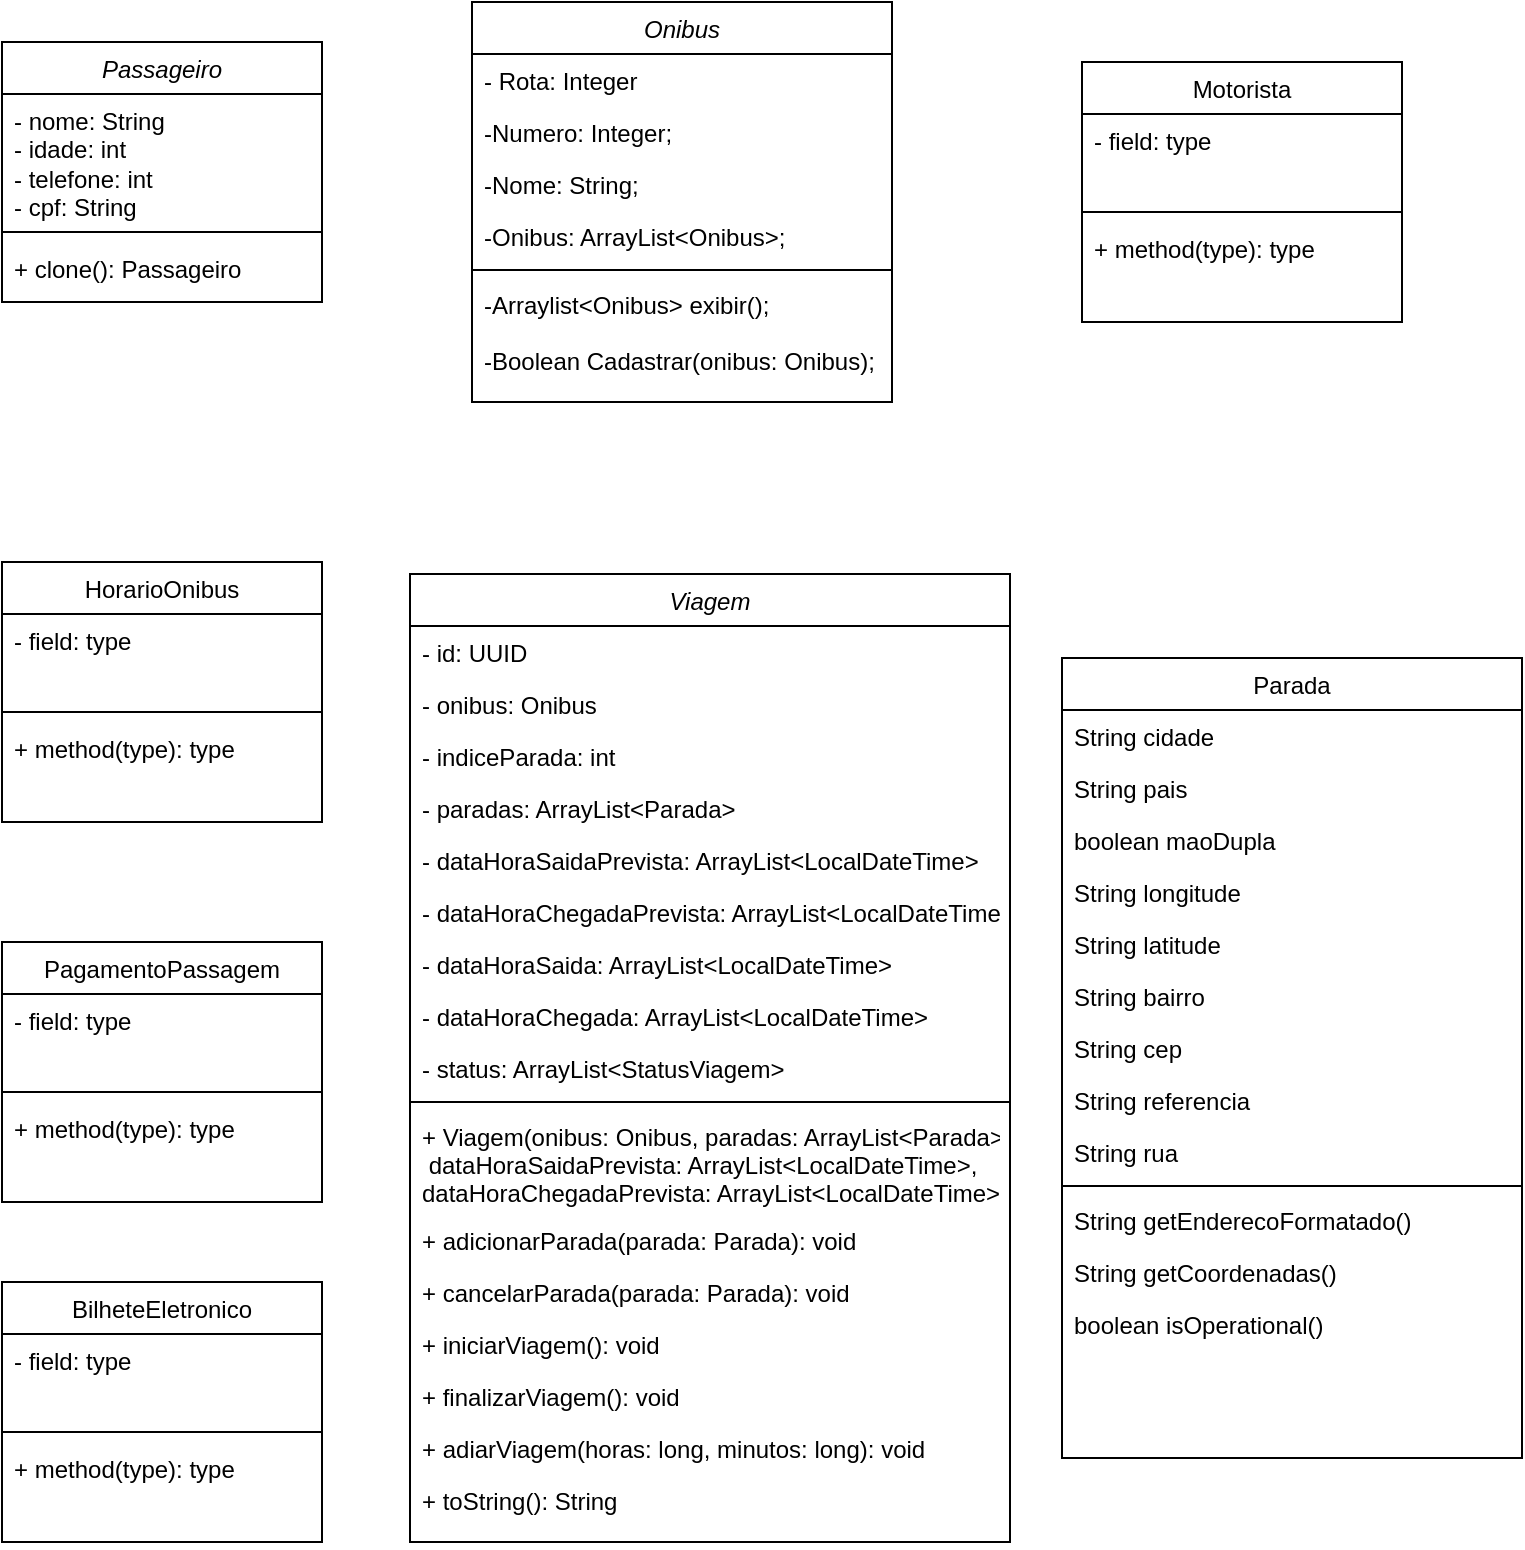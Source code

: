 <mxfile version="24.7.12">
  <diagram id="C5RBs43oDa-KdzZeNtuy" name="Page-1">
    <mxGraphModel dx="1393" dy="763" grid="1" gridSize="10" guides="1" tooltips="1" connect="1" arrows="1" fold="1" page="1" pageScale="1" pageWidth="827" pageHeight="1169" math="0" shadow="0">
      <root>
        <mxCell id="WIyWlLk6GJQsqaUBKTNV-0" />
        <mxCell id="WIyWlLk6GJQsqaUBKTNV-1" parent="WIyWlLk6GJQsqaUBKTNV-0" />
        <mxCell id="zkfFHV4jXpPFQw0GAbJ--0" value="Onibus" style="swimlane;fontStyle=2;align=center;verticalAlign=top;childLayout=stackLayout;horizontal=1;startSize=26;horizontalStack=0;resizeParent=1;resizeLast=0;collapsible=1;marginBottom=0;rounded=0;shadow=0;strokeWidth=1;" parent="WIyWlLk6GJQsqaUBKTNV-1" vertex="1">
          <mxGeometry x="295" y="30" width="210" height="200" as="geometry">
            <mxRectangle x="230" y="140" width="160" height="26" as="alternateBounds" />
          </mxGeometry>
        </mxCell>
        <mxCell id="zkfFHV4jXpPFQw0GAbJ--1" value="- Rota: Integer" style="text;align=left;verticalAlign=top;spacingLeft=4;spacingRight=4;overflow=hidden;rotatable=0;points=[[0,0.5],[1,0.5]];portConstraint=eastwest;" parent="zkfFHV4jXpPFQw0GAbJ--0" vertex="1">
          <mxGeometry y="26" width="210" height="26" as="geometry" />
        </mxCell>
        <mxCell id="zkfFHV4jXpPFQw0GAbJ--2" value="-Numero: Integer;" style="text;align=left;verticalAlign=top;spacingLeft=4;spacingRight=4;overflow=hidden;rotatable=0;points=[[0,0.5],[1,0.5]];portConstraint=eastwest;rounded=0;shadow=0;html=0;" parent="zkfFHV4jXpPFQw0GAbJ--0" vertex="1">
          <mxGeometry y="52" width="210" height="26" as="geometry" />
        </mxCell>
        <mxCell id="zkfFHV4jXpPFQw0GAbJ--3" value="-Nome: String;" style="text;align=left;verticalAlign=top;spacingLeft=4;spacingRight=4;overflow=hidden;rotatable=0;points=[[0,0.5],[1,0.5]];portConstraint=eastwest;rounded=0;shadow=0;html=0;" parent="zkfFHV4jXpPFQw0GAbJ--0" vertex="1">
          <mxGeometry y="78" width="210" height="26" as="geometry" />
        </mxCell>
        <mxCell id="zkfFHV4jXpPFQw0GAbJ--5" value="-Onibus: ArrayList&lt;Onibus&gt;;" style="text;align=left;verticalAlign=top;spacingLeft=4;spacingRight=4;overflow=hidden;rotatable=0;points=[[0,0.5],[1,0.5]];portConstraint=eastwest;" parent="zkfFHV4jXpPFQw0GAbJ--0" vertex="1">
          <mxGeometry y="104" width="210" height="26" as="geometry" />
        </mxCell>
        <mxCell id="zkfFHV4jXpPFQw0GAbJ--4" value="" style="line;html=1;strokeWidth=1;align=left;verticalAlign=middle;spacingTop=-1;spacingLeft=3;spacingRight=3;rotatable=0;labelPosition=right;points=[];portConstraint=eastwest;" parent="zkfFHV4jXpPFQw0GAbJ--0" vertex="1">
          <mxGeometry y="130" width="210" height="8" as="geometry" />
        </mxCell>
        <mxCell id="vBglLnXJt9Y7ukkKRCDz-0" value="-Arraylist&lt;Onibus&gt; exibir();&#xa;&#xa;-Boolean Cadastrar(onibus: Onibus);&#xa;&#xa;&#xa;" style="text;align=left;verticalAlign=top;spacingLeft=4;spacingRight=4;overflow=hidden;rotatable=0;points=[[0,0.5],[1,0.5]];portConstraint=eastwest;rounded=0;shadow=0;html=0;" parent="zkfFHV4jXpPFQw0GAbJ--0" vertex="1">
          <mxGeometry y="138" width="210" height="62" as="geometry" />
        </mxCell>
        <mxCell id="NZDkrDHOE1kzyvsFN_DA-13" value="&lt;span style=&quot;font-weight: normal;&quot;&gt;&lt;i&gt;Passageiro&lt;/i&gt;&lt;/span&gt;" style="swimlane;fontStyle=1;align=center;verticalAlign=top;childLayout=stackLayout;horizontal=1;startSize=26;horizontalStack=0;resizeParent=1;resizeParentMax=0;resizeLast=0;collapsible=1;marginBottom=0;whiteSpace=wrap;html=1;" parent="WIyWlLk6GJQsqaUBKTNV-1" vertex="1">
          <mxGeometry x="60" y="50" width="160" height="130" as="geometry" />
        </mxCell>
        <mxCell id="NZDkrDHOE1kzyvsFN_DA-14" value="- nome: String&lt;div&gt;- idade: int&lt;/div&gt;&lt;div&gt;- telefone: int&lt;/div&gt;&lt;div&gt;- cpf: String&lt;span style=&quot;background-color: initial;&quot;&gt;&amp;nbsp;&lt;/span&gt;&lt;/div&gt;" style="text;strokeColor=none;fillColor=none;align=left;verticalAlign=top;spacingLeft=4;spacingRight=4;overflow=hidden;rotatable=0;points=[[0,0.5],[1,0.5]];portConstraint=eastwest;whiteSpace=wrap;html=1;" parent="NZDkrDHOE1kzyvsFN_DA-13" vertex="1">
          <mxGeometry y="26" width="160" height="64" as="geometry" />
        </mxCell>
        <mxCell id="NZDkrDHOE1kzyvsFN_DA-15" value="" style="line;strokeWidth=1;fillColor=none;align=left;verticalAlign=middle;spacingTop=-1;spacingLeft=3;spacingRight=3;rotatable=0;labelPosition=right;points=[];portConstraint=eastwest;strokeColor=inherit;" parent="NZDkrDHOE1kzyvsFN_DA-13" vertex="1">
          <mxGeometry y="90" width="160" height="10" as="geometry" />
        </mxCell>
        <mxCell id="NZDkrDHOE1kzyvsFN_DA-16" value="+ clone(): Passageiro" style="text;strokeColor=none;fillColor=none;align=left;verticalAlign=top;spacingLeft=4;spacingRight=4;overflow=hidden;rotatable=0;points=[[0,0.5],[1,0.5]];portConstraint=eastwest;whiteSpace=wrap;html=1;" parent="NZDkrDHOE1kzyvsFN_DA-13" vertex="1">
          <mxGeometry y="100" width="160" height="30" as="geometry" />
        </mxCell>
        <mxCell id="NZDkrDHOE1kzyvsFN_DA-22" value="&lt;span style=&quot;font-weight: normal;&quot;&gt;Motorista&lt;/span&gt;" style="swimlane;fontStyle=1;align=center;verticalAlign=top;childLayout=stackLayout;horizontal=1;startSize=26;horizontalStack=0;resizeParent=1;resizeParentMax=0;resizeLast=0;collapsible=1;marginBottom=0;whiteSpace=wrap;html=1;" parent="WIyWlLk6GJQsqaUBKTNV-1" vertex="1">
          <mxGeometry x="600" y="60" width="160" height="130" as="geometry" />
        </mxCell>
        <mxCell id="NZDkrDHOE1kzyvsFN_DA-23" value="- field: type" style="text;strokeColor=none;fillColor=none;align=left;verticalAlign=top;spacingLeft=4;spacingRight=4;overflow=hidden;rotatable=0;points=[[0,0.5],[1,0.5]];portConstraint=eastwest;whiteSpace=wrap;html=1;" parent="NZDkrDHOE1kzyvsFN_DA-22" vertex="1">
          <mxGeometry y="26" width="160" height="44" as="geometry" />
        </mxCell>
        <mxCell id="NZDkrDHOE1kzyvsFN_DA-24" value="" style="line;strokeWidth=1;fillColor=none;align=left;verticalAlign=middle;spacingTop=-1;spacingLeft=3;spacingRight=3;rotatable=0;labelPosition=right;points=[];portConstraint=eastwest;strokeColor=inherit;" parent="NZDkrDHOE1kzyvsFN_DA-22" vertex="1">
          <mxGeometry y="70" width="160" height="10" as="geometry" />
        </mxCell>
        <mxCell id="NZDkrDHOE1kzyvsFN_DA-25" value="+ method(type): type" style="text;strokeColor=none;fillColor=none;align=left;verticalAlign=top;spacingLeft=4;spacingRight=4;overflow=hidden;rotatable=0;points=[[0,0.5],[1,0.5]];portConstraint=eastwest;whiteSpace=wrap;html=1;" parent="NZDkrDHOE1kzyvsFN_DA-22" vertex="1">
          <mxGeometry y="80" width="160" height="50" as="geometry" />
        </mxCell>
        <mxCell id="NZDkrDHOE1kzyvsFN_DA-39" value="&lt;span style=&quot;font-weight: normal;&quot;&gt;PagamentoPassagem&lt;/span&gt;" style="swimlane;fontStyle=1;align=center;verticalAlign=top;childLayout=stackLayout;horizontal=1;startSize=26;horizontalStack=0;resizeParent=1;resizeParentMax=0;resizeLast=0;collapsible=1;marginBottom=0;whiteSpace=wrap;html=1;" parent="WIyWlLk6GJQsqaUBKTNV-1" vertex="1">
          <mxGeometry x="60" y="500" width="160" height="130" as="geometry" />
        </mxCell>
        <mxCell id="NZDkrDHOE1kzyvsFN_DA-40" value="- field: type" style="text;strokeColor=none;fillColor=none;align=left;verticalAlign=top;spacingLeft=4;spacingRight=4;overflow=hidden;rotatable=0;points=[[0,0.5],[1,0.5]];portConstraint=eastwest;whiteSpace=wrap;html=1;" parent="NZDkrDHOE1kzyvsFN_DA-39" vertex="1">
          <mxGeometry y="26" width="160" height="44" as="geometry" />
        </mxCell>
        <mxCell id="NZDkrDHOE1kzyvsFN_DA-41" value="" style="line;strokeWidth=1;fillColor=none;align=left;verticalAlign=middle;spacingTop=-1;spacingLeft=3;spacingRight=3;rotatable=0;labelPosition=right;points=[];portConstraint=eastwest;strokeColor=inherit;" parent="NZDkrDHOE1kzyvsFN_DA-39" vertex="1">
          <mxGeometry y="70" width="160" height="10" as="geometry" />
        </mxCell>
        <mxCell id="NZDkrDHOE1kzyvsFN_DA-42" value="+ method(type): type" style="text;strokeColor=none;fillColor=none;align=left;verticalAlign=top;spacingLeft=4;spacingRight=4;overflow=hidden;rotatable=0;points=[[0,0.5],[1,0.5]];portConstraint=eastwest;whiteSpace=wrap;html=1;" parent="NZDkrDHOE1kzyvsFN_DA-39" vertex="1">
          <mxGeometry y="80" width="160" height="50" as="geometry" />
        </mxCell>
        <mxCell id="NZDkrDHOE1kzyvsFN_DA-43" value="&lt;span style=&quot;font-weight: 400;&quot;&gt;HorarioOnibus&lt;/span&gt;" style="swimlane;fontStyle=1;align=center;verticalAlign=top;childLayout=stackLayout;horizontal=1;startSize=26;horizontalStack=0;resizeParent=1;resizeParentMax=0;resizeLast=0;collapsible=1;marginBottom=0;whiteSpace=wrap;html=1;" parent="WIyWlLk6GJQsqaUBKTNV-1" vertex="1">
          <mxGeometry x="60" y="310" width="160" height="130" as="geometry" />
        </mxCell>
        <mxCell id="NZDkrDHOE1kzyvsFN_DA-44" value="- field: type" style="text;strokeColor=none;fillColor=none;align=left;verticalAlign=top;spacingLeft=4;spacingRight=4;overflow=hidden;rotatable=0;points=[[0,0.5],[1,0.5]];portConstraint=eastwest;whiteSpace=wrap;html=1;" parent="NZDkrDHOE1kzyvsFN_DA-43" vertex="1">
          <mxGeometry y="26" width="160" height="44" as="geometry" />
        </mxCell>
        <mxCell id="NZDkrDHOE1kzyvsFN_DA-45" value="" style="line;strokeWidth=1;fillColor=none;align=left;verticalAlign=middle;spacingTop=-1;spacingLeft=3;spacingRight=3;rotatable=0;labelPosition=right;points=[];portConstraint=eastwest;strokeColor=inherit;" parent="NZDkrDHOE1kzyvsFN_DA-43" vertex="1">
          <mxGeometry y="70" width="160" height="10" as="geometry" />
        </mxCell>
        <mxCell id="NZDkrDHOE1kzyvsFN_DA-46" value="+ method(type): type" style="text;strokeColor=none;fillColor=none;align=left;verticalAlign=top;spacingLeft=4;spacingRight=4;overflow=hidden;rotatable=0;points=[[0,0.5],[1,0.5]];portConstraint=eastwest;whiteSpace=wrap;html=1;" parent="NZDkrDHOE1kzyvsFN_DA-43" vertex="1">
          <mxGeometry y="80" width="160" height="50" as="geometry" />
        </mxCell>
        <mxCell id="NZDkrDHOE1kzyvsFN_DA-47" value="&lt;span style=&quot;font-weight: normal;&quot;&gt;BilheteEletronico&lt;/span&gt;" style="swimlane;fontStyle=1;align=center;verticalAlign=top;childLayout=stackLayout;horizontal=1;startSize=26;horizontalStack=0;resizeParent=1;resizeParentMax=0;resizeLast=0;collapsible=1;marginBottom=0;whiteSpace=wrap;html=1;" parent="WIyWlLk6GJQsqaUBKTNV-1" vertex="1">
          <mxGeometry x="60" y="670" width="160" height="130" as="geometry" />
        </mxCell>
        <mxCell id="NZDkrDHOE1kzyvsFN_DA-48" value="- field: type" style="text;strokeColor=none;fillColor=none;align=left;verticalAlign=top;spacingLeft=4;spacingRight=4;overflow=hidden;rotatable=0;points=[[0,0.5],[1,0.5]];portConstraint=eastwest;whiteSpace=wrap;html=1;" parent="NZDkrDHOE1kzyvsFN_DA-47" vertex="1">
          <mxGeometry y="26" width="160" height="44" as="geometry" />
        </mxCell>
        <mxCell id="NZDkrDHOE1kzyvsFN_DA-49" value="" style="line;strokeWidth=1;fillColor=none;align=left;verticalAlign=middle;spacingTop=-1;spacingLeft=3;spacingRight=3;rotatable=0;labelPosition=right;points=[];portConstraint=eastwest;strokeColor=inherit;" parent="NZDkrDHOE1kzyvsFN_DA-47" vertex="1">
          <mxGeometry y="70" width="160" height="10" as="geometry" />
        </mxCell>
        <mxCell id="NZDkrDHOE1kzyvsFN_DA-50" value="+ method(type): type" style="text;strokeColor=none;fillColor=none;align=left;verticalAlign=top;spacingLeft=4;spacingRight=4;overflow=hidden;rotatable=0;points=[[0,0.5],[1,0.5]];portConstraint=eastwest;whiteSpace=wrap;html=1;" parent="NZDkrDHOE1kzyvsFN_DA-47" vertex="1">
          <mxGeometry y="80" width="160" height="50" as="geometry" />
        </mxCell>
        <mxCell id="l52_QfYdQ2SkNxWXv7cZ-0" value="Viagem" style="swimlane;fontStyle=2;align=center;verticalAlign=top;childLayout=stackLayout;horizontal=1;startSize=26;horizontalStack=0;resizeParent=1;resizeLast=0;collapsible=1;marginBottom=0;rounded=0;shadow=0;strokeWidth=1;" parent="WIyWlLk6GJQsqaUBKTNV-1" vertex="1">
          <mxGeometry x="264" y="316" width="300" height="484" as="geometry">
            <mxRectangle x="230" y="140" width="160" height="26" as="alternateBounds" />
          </mxGeometry>
        </mxCell>
        <mxCell id="l52_QfYdQ2SkNxWXv7cZ-1" value="- id: UUID" style="text;align=left;verticalAlign=top;spacingLeft=4;spacingRight=4;overflow=hidden;rotatable=0;points=[[0,0.5],[1,0.5]];portConstraint=eastwest;" parent="l52_QfYdQ2SkNxWXv7cZ-0" vertex="1">
          <mxGeometry y="26" width="300" height="26" as="geometry" />
        </mxCell>
        <mxCell id="l52_QfYdQ2SkNxWXv7cZ-9" value="- onibus: Onibus" style="text;align=left;verticalAlign=top;spacingLeft=4;spacingRight=4;overflow=hidden;rotatable=0;points=[[0,0.5],[1,0.5]];portConstraint=eastwest;" parent="l52_QfYdQ2SkNxWXv7cZ-0" vertex="1">
          <mxGeometry y="52" width="300" height="26" as="geometry" />
        </mxCell>
        <mxCell id="l52_QfYdQ2SkNxWXv7cZ-10" value="- indiceParada: int" style="text;align=left;verticalAlign=top;spacingLeft=4;spacingRight=4;overflow=hidden;rotatable=0;points=[[0,0.5],[1,0.5]];portConstraint=eastwest;" parent="l52_QfYdQ2SkNxWXv7cZ-0" vertex="1">
          <mxGeometry y="78" width="300" height="26" as="geometry" />
        </mxCell>
        <mxCell id="l52_QfYdQ2SkNxWXv7cZ-12" value="- paradas: ArrayList&lt;Parada&gt;" style="text;align=left;verticalAlign=top;spacingLeft=4;spacingRight=4;overflow=hidden;rotatable=0;points=[[0,0.5],[1,0.5]];portConstraint=eastwest;" parent="l52_QfYdQ2SkNxWXv7cZ-0" vertex="1">
          <mxGeometry y="104" width="300" height="26" as="geometry" />
        </mxCell>
        <mxCell id="l52_QfYdQ2SkNxWXv7cZ-4" value="- dataHoraSaidaPrevista: ArrayList&lt;LocalDateTime&gt;" style="text;align=left;verticalAlign=top;spacingLeft=4;spacingRight=4;overflow=hidden;rotatable=0;points=[[0,0.5],[1,0.5]];portConstraint=eastwest;" parent="l52_QfYdQ2SkNxWXv7cZ-0" vertex="1">
          <mxGeometry y="130" width="300" height="26" as="geometry" />
        </mxCell>
        <mxCell id="l52_QfYdQ2SkNxWXv7cZ-13" value="- dataHoraChegadaPrevista: ArrayList&lt;LocalDateTime&gt;" style="text;align=left;verticalAlign=top;spacingLeft=4;spacingRight=4;overflow=hidden;rotatable=0;points=[[0,0.5],[1,0.5]];portConstraint=eastwest;" parent="l52_QfYdQ2SkNxWXv7cZ-0" vertex="1">
          <mxGeometry y="156" width="300" height="26" as="geometry" />
        </mxCell>
        <mxCell id="l52_QfYdQ2SkNxWXv7cZ-14" value="- dataHoraSaida: ArrayList&lt;LocalDateTime&gt;" style="text;align=left;verticalAlign=top;spacingLeft=4;spacingRight=4;overflow=hidden;rotatable=0;points=[[0,0.5],[1,0.5]];portConstraint=eastwest;" parent="l52_QfYdQ2SkNxWXv7cZ-0" vertex="1">
          <mxGeometry y="182" width="300" height="26" as="geometry" />
        </mxCell>
        <mxCell id="l52_QfYdQ2SkNxWXv7cZ-15" value="- dataHoraChegada: ArrayList&lt;LocalDateTime&gt;" style="text;align=left;verticalAlign=top;spacingLeft=4;spacingRight=4;overflow=hidden;rotatable=0;points=[[0,0.5],[1,0.5]];portConstraint=eastwest;" parent="l52_QfYdQ2SkNxWXv7cZ-0" vertex="1">
          <mxGeometry y="208" width="300" height="26" as="geometry" />
        </mxCell>
        <mxCell id="l52_QfYdQ2SkNxWXv7cZ-16" value="- status: ArrayList&lt;StatusViagem&gt;" style="text;align=left;verticalAlign=top;spacingLeft=4;spacingRight=4;overflow=hidden;rotatable=0;points=[[0,0.5],[1,0.5]];portConstraint=eastwest;" parent="l52_QfYdQ2SkNxWXv7cZ-0" vertex="1">
          <mxGeometry y="234" width="300" height="26" as="geometry" />
        </mxCell>
        <mxCell id="l52_QfYdQ2SkNxWXv7cZ-5" value="" style="line;html=1;strokeWidth=1;align=left;verticalAlign=middle;spacingTop=-1;spacingLeft=3;spacingRight=3;rotatable=0;labelPosition=right;points=[];portConstraint=eastwest;" parent="l52_QfYdQ2SkNxWXv7cZ-0" vertex="1">
          <mxGeometry y="260" width="300" height="8" as="geometry" />
        </mxCell>
        <mxCell id="l52_QfYdQ2SkNxWXv7cZ-18" value="+ Viagem(onibus: Onibus, paradas: ArrayList&lt;Parada&gt;,&#xa; dataHoraSaidaPrevista: ArrayList&lt;LocalDateTime&gt;,&#xa;dataHoraChegadaPrevista: ArrayList&lt;LocalDateTime&gt;)" style="text;align=left;verticalAlign=top;spacingLeft=4;spacingRight=4;overflow=hidden;rotatable=0;points=[[0,0.5],[1,0.5]];portConstraint=eastwest;" parent="l52_QfYdQ2SkNxWXv7cZ-0" vertex="1">
          <mxGeometry y="268" width="300" height="52" as="geometry" />
        </mxCell>
        <mxCell id="l52_QfYdQ2SkNxWXv7cZ-20" value="+ adicionarParada(parada: Parada): void" style="text;align=left;verticalAlign=top;spacingLeft=4;spacingRight=4;overflow=hidden;rotatable=0;points=[[0,0.5],[1,0.5]];portConstraint=eastwest;" parent="l52_QfYdQ2SkNxWXv7cZ-0" vertex="1">
          <mxGeometry y="320" width="300" height="26" as="geometry" />
        </mxCell>
        <mxCell id="l52_QfYdQ2SkNxWXv7cZ-21" value="+ cancelarParada(parada: Parada): void" style="text;align=left;verticalAlign=top;spacingLeft=4;spacingRight=4;overflow=hidden;rotatable=0;points=[[0,0.5],[1,0.5]];portConstraint=eastwest;" parent="l52_QfYdQ2SkNxWXv7cZ-0" vertex="1">
          <mxGeometry y="346" width="300" height="26" as="geometry" />
        </mxCell>
        <mxCell id="l52_QfYdQ2SkNxWXv7cZ-22" value="+ iniciarViagem(): void" style="text;align=left;verticalAlign=top;spacingLeft=4;spacingRight=4;overflow=hidden;rotatable=0;points=[[0,0.5],[1,0.5]];portConstraint=eastwest;" parent="l52_QfYdQ2SkNxWXv7cZ-0" vertex="1">
          <mxGeometry y="372" width="300" height="26" as="geometry" />
        </mxCell>
        <mxCell id="l52_QfYdQ2SkNxWXv7cZ-23" value="+ finalizarViagem(): void" style="text;align=left;verticalAlign=top;spacingLeft=4;spacingRight=4;overflow=hidden;rotatable=0;points=[[0,0.5],[1,0.5]];portConstraint=eastwest;" parent="l52_QfYdQ2SkNxWXv7cZ-0" vertex="1">
          <mxGeometry y="398" width="300" height="26" as="geometry" />
        </mxCell>
        <mxCell id="l52_QfYdQ2SkNxWXv7cZ-24" value="+ adiarViagem(horas: long, minutos: long): void" style="text;align=left;verticalAlign=top;spacingLeft=4;spacingRight=4;overflow=hidden;rotatable=0;points=[[0,0.5],[1,0.5]];portConstraint=eastwest;" parent="l52_QfYdQ2SkNxWXv7cZ-0" vertex="1">
          <mxGeometry y="424" width="300" height="26" as="geometry" />
        </mxCell>
        <mxCell id="l52_QfYdQ2SkNxWXv7cZ-25" value="+ toString(): String " style="text;align=left;verticalAlign=top;spacingLeft=4;spacingRight=4;overflow=hidden;rotatable=0;points=[[0,0.5],[1,0.5]];portConstraint=eastwest;" parent="l52_QfYdQ2SkNxWXv7cZ-0" vertex="1">
          <mxGeometry y="450" width="300" height="26" as="geometry" />
        </mxCell>
        <mxCell id="cKRooRLiHoBYNdogdMv2-0" value="Parada" style="swimlane;fontStyle=0;align=center;verticalAlign=top;childLayout=stackLayout;horizontal=1;startSize=26;horizontalStack=0;resizeParent=1;resizeLast=0;collapsible=1;marginBottom=0;rounded=0;shadow=0;strokeWidth=1;" vertex="1" parent="WIyWlLk6GJQsqaUBKTNV-1">
          <mxGeometry x="590" y="358" width="230" height="400" as="geometry">
            <mxRectangle x="550" y="140" width="160" height="26" as="alternateBounds" />
          </mxGeometry>
        </mxCell>
        <mxCell id="cKRooRLiHoBYNdogdMv2-1" value="String cidade" style="text;align=left;verticalAlign=top;spacingLeft=4;spacingRight=4;overflow=hidden;rotatable=0;points=[[0,0.5],[1,0.5]];portConstraint=eastwest;rounded=0;shadow=0;html=0;" vertex="1" parent="cKRooRLiHoBYNdogdMv2-0">
          <mxGeometry y="26" width="230" height="26" as="geometry" />
        </mxCell>
        <mxCell id="cKRooRLiHoBYNdogdMv2-2" value="String pais" style="text;align=left;verticalAlign=top;spacingLeft=4;spacingRight=4;overflow=hidden;rotatable=0;points=[[0,0.5],[1,0.5]];portConstraint=eastwest;rounded=0;shadow=0;html=0;" vertex="1" parent="cKRooRLiHoBYNdogdMv2-0">
          <mxGeometry y="52" width="230" height="26" as="geometry" />
        </mxCell>
        <mxCell id="cKRooRLiHoBYNdogdMv2-3" value="boolean maoDupla&#xa;" style="text;align=left;verticalAlign=top;spacingLeft=4;spacingRight=4;overflow=hidden;rotatable=0;points=[[0,0.5],[1,0.5]];portConstraint=eastwest;rounded=0;shadow=0;html=0;" vertex="1" parent="cKRooRLiHoBYNdogdMv2-0">
          <mxGeometry y="78" width="230" height="26" as="geometry" />
        </mxCell>
        <mxCell id="cKRooRLiHoBYNdogdMv2-4" value="String longitude" style="text;align=left;verticalAlign=top;spacingLeft=4;spacingRight=4;overflow=hidden;rotatable=0;points=[[0,0.5],[1,0.5]];portConstraint=eastwest;rounded=0;shadow=0;html=0;" vertex="1" parent="cKRooRLiHoBYNdogdMv2-0">
          <mxGeometry y="104" width="230" height="26" as="geometry" />
        </mxCell>
        <mxCell id="cKRooRLiHoBYNdogdMv2-5" value="String latitude" style="text;align=left;verticalAlign=top;spacingLeft=4;spacingRight=4;overflow=hidden;rotatable=0;points=[[0,0.5],[1,0.5]];portConstraint=eastwest;rounded=0;shadow=0;html=0;" vertex="1" parent="cKRooRLiHoBYNdogdMv2-0">
          <mxGeometry y="130" width="230" height="26" as="geometry" />
        </mxCell>
        <mxCell id="cKRooRLiHoBYNdogdMv2-6" value="String bairro" style="text;align=left;verticalAlign=top;spacingLeft=4;spacingRight=4;overflow=hidden;rotatable=0;points=[[0,0.5],[1,0.5]];portConstraint=eastwest;rounded=0;shadow=0;html=0;" vertex="1" parent="cKRooRLiHoBYNdogdMv2-0">
          <mxGeometry y="156" width="230" height="26" as="geometry" />
        </mxCell>
        <mxCell id="cKRooRLiHoBYNdogdMv2-7" value="String cep" style="text;align=left;verticalAlign=top;spacingLeft=4;spacingRight=4;overflow=hidden;rotatable=0;points=[[0,0.5],[1,0.5]];portConstraint=eastwest;rounded=0;shadow=0;html=0;" vertex="1" parent="cKRooRLiHoBYNdogdMv2-0">
          <mxGeometry y="182" width="230" height="26" as="geometry" />
        </mxCell>
        <mxCell id="cKRooRLiHoBYNdogdMv2-8" value="String referencia" style="text;align=left;verticalAlign=top;spacingLeft=4;spacingRight=4;overflow=hidden;rotatable=0;points=[[0,0.5],[1,0.5]];portConstraint=eastwest;" vertex="1" parent="cKRooRLiHoBYNdogdMv2-0">
          <mxGeometry y="208" width="230" height="26" as="geometry" />
        </mxCell>
        <mxCell id="cKRooRLiHoBYNdogdMv2-9" value="String rua" style="text;align=left;verticalAlign=top;spacingLeft=4;spacingRight=4;overflow=hidden;rotatable=0;points=[[0,0.5],[1,0.5]];portConstraint=eastwest;" vertex="1" parent="cKRooRLiHoBYNdogdMv2-0">
          <mxGeometry y="234" width="230" height="26" as="geometry" />
        </mxCell>
        <mxCell id="cKRooRLiHoBYNdogdMv2-10" value="" style="line;html=1;strokeWidth=1;align=left;verticalAlign=middle;spacingTop=-1;spacingLeft=3;spacingRight=3;rotatable=0;labelPosition=right;points=[];portConstraint=eastwest;" vertex="1" parent="cKRooRLiHoBYNdogdMv2-0">
          <mxGeometry y="260" width="230" height="8" as="geometry" />
        </mxCell>
        <mxCell id="cKRooRLiHoBYNdogdMv2-11" value="String getEnderecoFormatado()" style="text;align=left;verticalAlign=top;spacingLeft=4;spacingRight=4;overflow=hidden;rotatable=0;points=[[0,0.5],[1,0.5]];portConstraint=eastwest;rounded=0;shadow=0;html=0;" vertex="1" parent="cKRooRLiHoBYNdogdMv2-0">
          <mxGeometry y="268" width="230" height="26" as="geometry" />
        </mxCell>
        <mxCell id="cKRooRLiHoBYNdogdMv2-12" value="String getCoordenadas()" style="text;align=left;verticalAlign=top;spacingLeft=4;spacingRight=4;overflow=hidden;rotatable=0;points=[[0,0.5],[1,0.5]];portConstraint=eastwest;rounded=0;shadow=0;html=0;" vertex="1" parent="cKRooRLiHoBYNdogdMv2-0">
          <mxGeometry y="294" width="230" height="26" as="geometry" />
        </mxCell>
        <mxCell id="cKRooRLiHoBYNdogdMv2-13" value="boolean isOperational()" style="text;align=left;verticalAlign=top;spacingLeft=4;spacingRight=4;overflow=hidden;rotatable=0;points=[[0,0.5],[1,0.5]];portConstraint=eastwest;rounded=0;shadow=0;html=0;" vertex="1" parent="cKRooRLiHoBYNdogdMv2-0">
          <mxGeometry y="320" width="230" height="26" as="geometry" />
        </mxCell>
      </root>
    </mxGraphModel>
  </diagram>
</mxfile>
